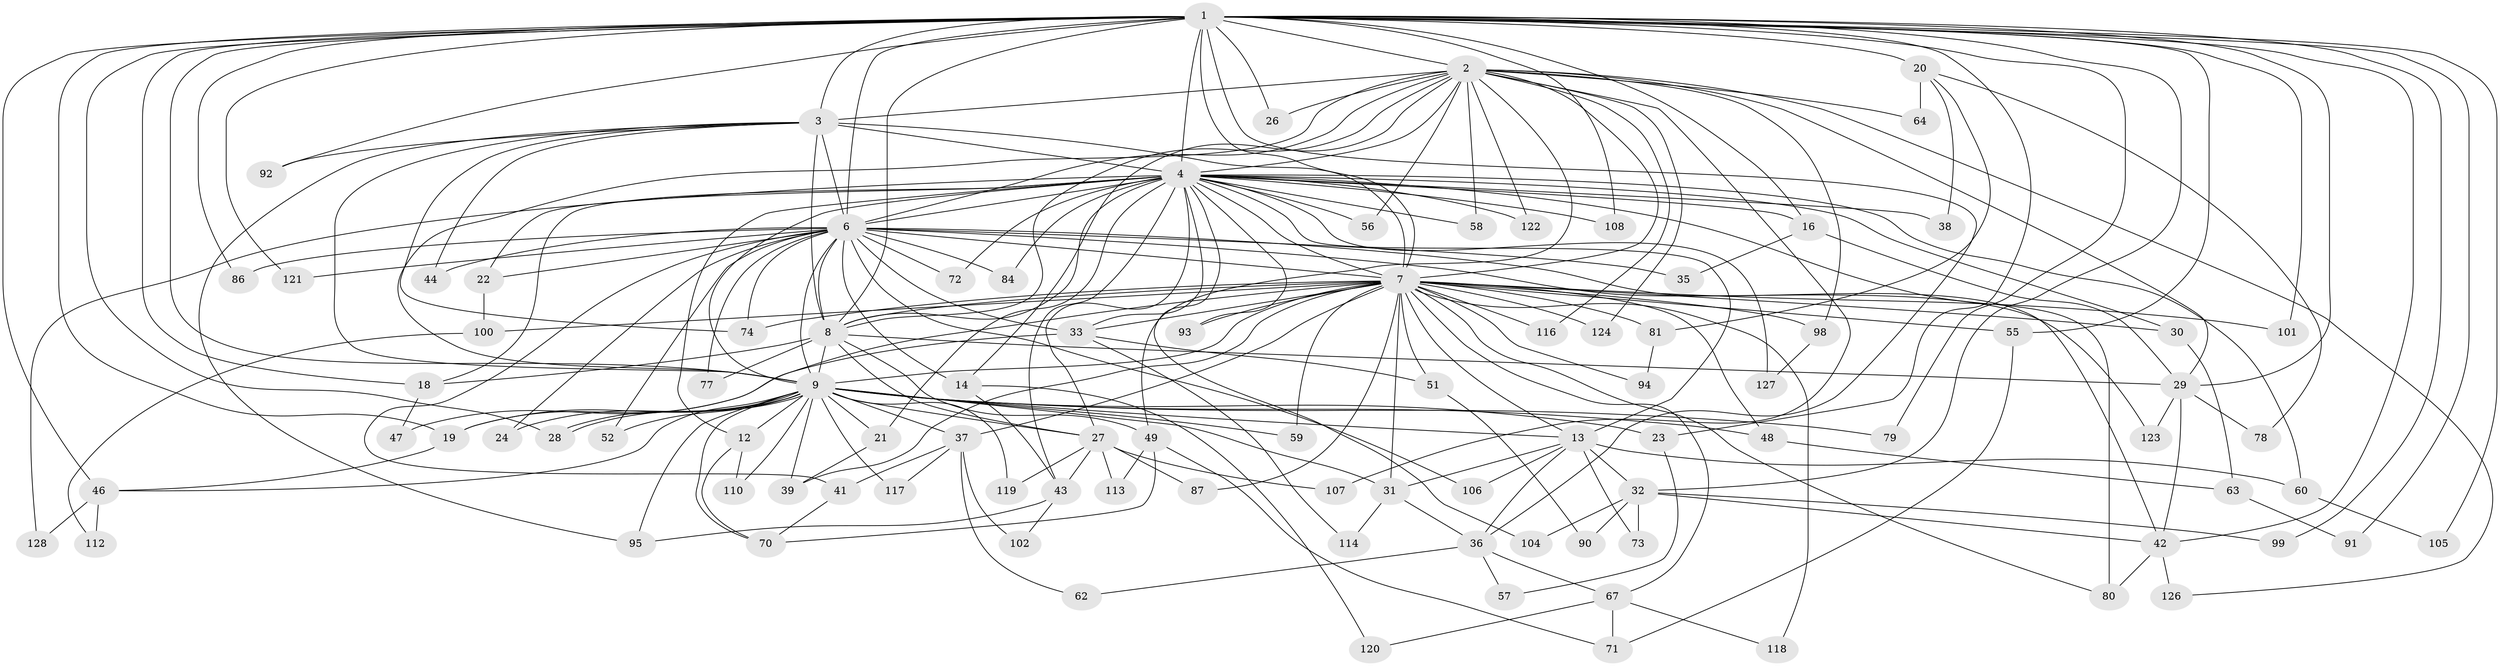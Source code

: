 // original degree distribution, {20: 0.0078125, 21: 0.0078125, 12: 0.0078125, 22: 0.015625, 23: 0.0078125, 28: 0.0078125, 34: 0.0078125, 14: 0.0078125, 31: 0.0078125, 3: 0.25, 8: 0.015625, 4: 0.078125, 5: 0.046875, 2: 0.5, 7: 0.0078125, 6: 0.0234375}
// Generated by graph-tools (version 1.1) at 2025/11/02/27/25 16:11:08]
// undirected, 97 vertices, 226 edges
graph export_dot {
graph [start="1"]
  node [color=gray90,style=filled];
  1 [super="+10"];
  2 [super="+109"];
  3 [super="+82"];
  4 [super="+5"];
  6 [super="+17"];
  7 [super="+115"];
  8 [super="+11"];
  9 [super="+15"];
  12 [super="+103"];
  13 [super="+75"];
  14 [super="+97"];
  16 [super="+69"];
  18 [super="+34"];
  19 [super="+61"];
  20 [super="+25"];
  21 [super="+96"];
  22;
  23;
  24;
  26;
  27 [super="+68"];
  28 [super="+76"];
  29 [super="+53"];
  30;
  31 [super="+45"];
  32 [super="+88"];
  33 [super="+50"];
  35 [super="+65"];
  36 [super="+66"];
  37 [super="+40"];
  38;
  39;
  41;
  42 [super="+54"];
  43;
  44;
  46 [super="+89"];
  47;
  48;
  49 [super="+111"];
  51;
  52;
  55;
  56;
  57;
  58;
  59;
  60;
  62;
  63;
  64;
  67;
  70;
  71 [super="+83"];
  72;
  73;
  74;
  77;
  78;
  79;
  80 [super="+85"];
  81;
  84;
  86;
  87;
  90;
  91;
  92;
  93;
  94;
  95 [super="+125"];
  98;
  99;
  100;
  101;
  102;
  104;
  105;
  106;
  107;
  108;
  110;
  112;
  113;
  114;
  116;
  117;
  118;
  119;
  120;
  121;
  122;
  123;
  124;
  126;
  127;
  128;
  1 -- 2 [weight=2];
  1 -- 3 [weight=2];
  1 -- 4 [weight=4];
  1 -- 6 [weight=2];
  1 -- 7 [weight=2];
  1 -- 8 [weight=2];
  1 -- 9 [weight=2];
  1 -- 16;
  1 -- 18;
  1 -- 19;
  1 -- 20 [weight=3];
  1 -- 29;
  1 -- 36;
  1 -- 42;
  1 -- 86;
  1 -- 91;
  1 -- 99;
  1 -- 108;
  1 -- 79;
  1 -- 23;
  1 -- 26;
  1 -- 92;
  1 -- 32;
  1 -- 101;
  1 -- 105;
  1 -- 55;
  1 -- 121;
  1 -- 46;
  1 -- 28;
  2 -- 3;
  2 -- 4 [weight=2];
  2 -- 6;
  2 -- 7;
  2 -- 8;
  2 -- 9;
  2 -- 14;
  2 -- 26;
  2 -- 49;
  2 -- 56;
  2 -- 64;
  2 -- 98;
  2 -- 107;
  2 -- 116;
  2 -- 124;
  2 -- 126;
  2 -- 58;
  2 -- 122;
  2 -- 29;
  3 -- 4 [weight=2];
  3 -- 6;
  3 -- 7;
  3 -- 8;
  3 -- 9;
  3 -- 44;
  3 -- 95;
  3 -- 74;
  3 -- 92;
  4 -- 6 [weight=3];
  4 -- 7 [weight=3];
  4 -- 8 [weight=2];
  4 -- 9 [weight=3];
  4 -- 21;
  4 -- 30;
  4 -- 38;
  4 -- 43;
  4 -- 56;
  4 -- 58 [weight=2];
  4 -- 80;
  4 -- 84;
  4 -- 104;
  4 -- 108;
  4 -- 122;
  4 -- 127;
  4 -- 128;
  4 -- 72;
  4 -- 12;
  4 -- 13;
  4 -- 16;
  4 -- 18;
  4 -- 22;
  4 -- 27;
  4 -- 93;
  4 -- 60;
  4 -- 33;
  6 -- 7;
  6 -- 8;
  6 -- 9;
  6 -- 14;
  6 -- 22;
  6 -- 24;
  6 -- 33;
  6 -- 35 [weight=2];
  6 -- 41;
  6 -- 44;
  6 -- 52;
  6 -- 72;
  6 -- 74;
  6 -- 77;
  6 -- 84;
  6 -- 86;
  6 -- 106;
  6 -- 121;
  6 -- 123;
  6 -- 42;
  7 -- 8;
  7 -- 9;
  7 -- 13;
  7 -- 30;
  7 -- 33;
  7 -- 37;
  7 -- 39;
  7 -- 48;
  7 -- 51;
  7 -- 55;
  7 -- 59;
  7 -- 67;
  7 -- 74;
  7 -- 81;
  7 -- 87;
  7 -- 93;
  7 -- 94;
  7 -- 98;
  7 -- 100;
  7 -- 101;
  7 -- 116;
  7 -- 118;
  7 -- 124;
  7 -- 31;
  7 -- 80;
  7 -- 19;
  8 -- 9 [weight=2];
  8 -- 29;
  8 -- 49;
  8 -- 77;
  8 -- 27;
  8 -- 18;
  9 -- 12;
  9 -- 21;
  9 -- 23;
  9 -- 24;
  9 -- 27;
  9 -- 28;
  9 -- 28;
  9 -- 31;
  9 -- 37 [weight=2];
  9 -- 46;
  9 -- 48;
  9 -- 59;
  9 -- 70;
  9 -- 79;
  9 -- 110;
  9 -- 117;
  9 -- 119;
  9 -- 19;
  9 -- 52;
  9 -- 39;
  9 -- 13;
  9 -- 95;
  12 -- 110;
  12 -- 70;
  13 -- 31;
  13 -- 32;
  13 -- 36;
  13 -- 60;
  13 -- 73;
  13 -- 106;
  14 -- 120;
  14 -- 43;
  16 -- 35;
  16 -- 29;
  18 -- 47;
  19 -- 46;
  20 -- 64;
  20 -- 78;
  20 -- 81;
  20 -- 38;
  21 -- 39;
  22 -- 100;
  23 -- 57;
  27 -- 43;
  27 -- 87;
  27 -- 107;
  27 -- 113;
  27 -- 119;
  29 -- 42;
  29 -- 123;
  29 -- 78;
  30 -- 63;
  31 -- 114;
  31 -- 36;
  32 -- 73;
  32 -- 90;
  32 -- 99;
  32 -- 104;
  32 -- 42;
  33 -- 47;
  33 -- 51;
  33 -- 114;
  36 -- 57;
  36 -- 62;
  36 -- 67;
  37 -- 41;
  37 -- 102;
  37 -- 117;
  37 -- 62;
  41 -- 70;
  42 -- 80;
  42 -- 126;
  43 -- 95;
  43 -- 102;
  46 -- 112;
  46 -- 128;
  48 -- 63;
  49 -- 71;
  49 -- 113;
  49 -- 70;
  51 -- 90;
  55 -- 71;
  60 -- 105;
  63 -- 91;
  67 -- 118;
  67 -- 120;
  67 -- 71;
  81 -- 94;
  98 -- 127;
  100 -- 112;
}
